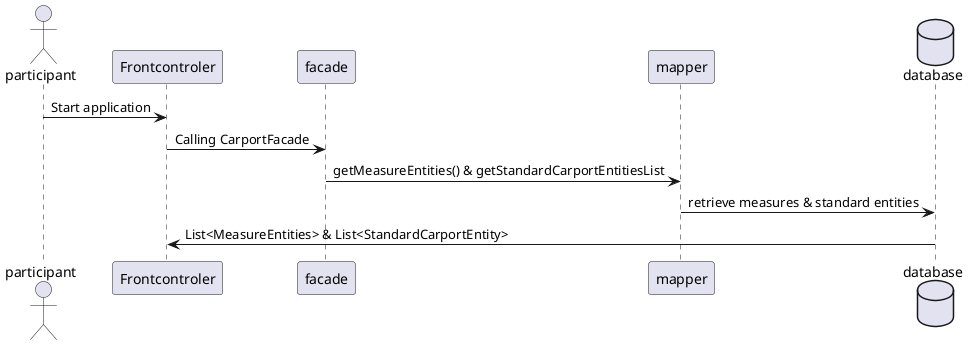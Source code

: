 @startuml
'https://plantuml.com/sequence-diagram

autonumber
@startuml
actor participant as Foo

participant     Frontcontroler      as Foo2
participant      facade      as Foo3
participant    mapper    as Foo4
database database as Foo5

Foo -> Foo2 : Start application
Foo2 -> Foo3 : Calling CarportFacade
Foo3 -> Foo4 : getMeasureEntities() & getStandardCarportEntitiesList
Foo4 -> Foo5 : retrieve measures & standard entities
Foo5 -> Foo2 : List<MeasureEntities> & List<StandardCarportEntity>

@enduml